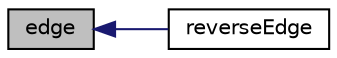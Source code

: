 digraph "edge"
{
  bgcolor="transparent";
  edge [fontname="Helvetica",fontsize="10",labelfontname="Helvetica",labelfontsize="10"];
  node [fontname="Helvetica",fontsize="10",shape=record];
  rankdir="LR";
  Node1 [label="edge",height=0.2,width=0.4,color="black", fillcolor="grey75", style="filled", fontcolor="black"];
  Node1 -> Node2 [dir="back",color="midnightblue",fontsize="10",style="solid",fontname="Helvetica"];
  Node2 [label="reverseEdge",height=0.2,width=0.4,color="black",URL="$a00611.html#a52fe3f7a94e7d5c1deafc1de4656aed3",tooltip="Return reverse edge. "];
}

